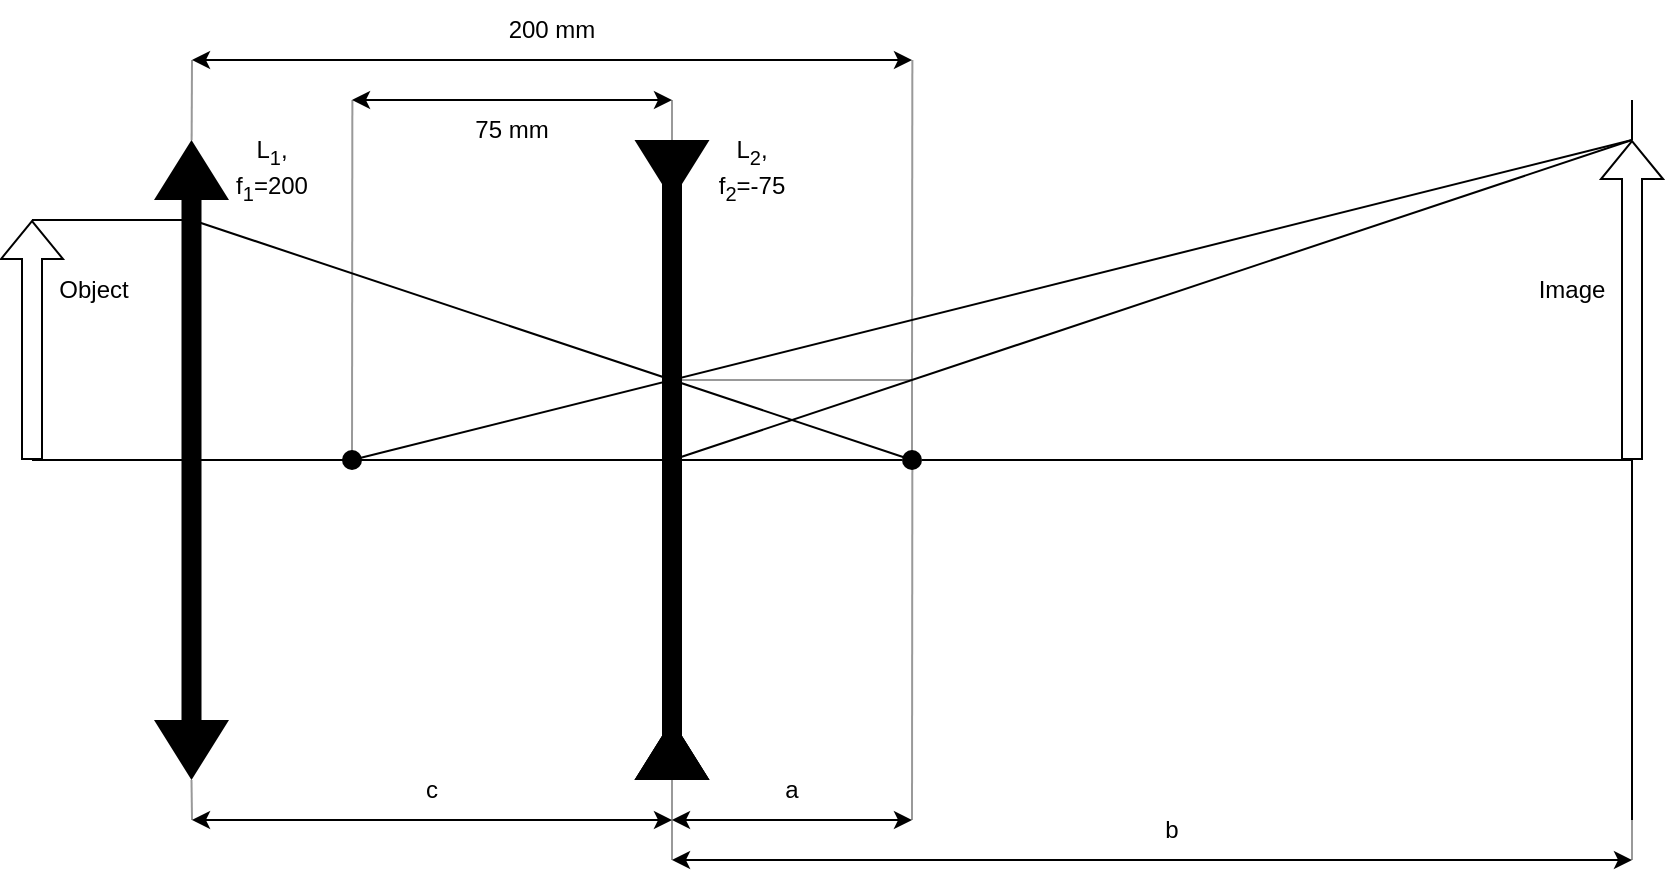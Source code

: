 <mxfile>
    <diagram id="h17Kq1fYVlkzOT2byBLN" name="Page-1">
        <mxGraphModel dx="538" dy="263" grid="1" gridSize="10" guides="1" tooltips="1" connect="1" arrows="1" fold="1" page="1" pageScale="1" pageWidth="1169" pageHeight="827" math="0" shadow="0">
            <root>
                <mxCell id="0"/>
                <mxCell id="1" parent="0"/>
                <mxCell id="kd8pXG1fjtVr0i-MkSHm-70" value="" style="endArrow=none;html=1;rounded=0;" parent="1" edge="1">
                    <mxGeometry width="50" height="50" relative="1" as="geometry">
                        <mxPoint x="40" y="400" as="sourcePoint"/>
                        <mxPoint x="475" y="400" as="targetPoint"/>
                    </mxGeometry>
                </mxCell>
                <mxCell id="kd8pXG1fjtVr0i-MkSHm-72" value="" style="shape=flexArrow;endArrow=classic;html=1;rounded=0;" parent="1" edge="1">
                    <mxGeometry width="50" height="50" relative="1" as="geometry">
                        <mxPoint x="40" y="400" as="sourcePoint"/>
                        <mxPoint x="40" y="280" as="targetPoint"/>
                    </mxGeometry>
                </mxCell>
                <mxCell id="kd8pXG1fjtVr0i-MkSHm-7" value="" style="triangle;whiteSpace=wrap;html=1;direction=north;strokeColor=none;fillColor=#000000;" parent="1" vertex="1">
                    <mxGeometry x="341.25" y="530" width="37.5" height="30" as="geometry"/>
                </mxCell>
                <mxCell id="kd8pXG1fjtVr0i-MkSHm-15" value="" style="endArrow=none;html=1;rounded=0;" parent="1" edge="1">
                    <mxGeometry width="50" height="50" relative="1" as="geometry">
                        <mxPoint x="40" y="280" as="sourcePoint"/>
                        <mxPoint x="120" y="280" as="targetPoint"/>
                    </mxGeometry>
                </mxCell>
                <mxCell id="kd8pXG1fjtVr0i-MkSHm-20" value="" style="endArrow=none;html=1;rounded=0;strokeColor=#999999;" parent="1" edge="1">
                    <mxGeometry width="50" height="50" relative="1" as="geometry">
                        <mxPoint x="360" y="360" as="sourcePoint"/>
                        <mxPoint x="480" y="360" as="targetPoint"/>
                    </mxGeometry>
                </mxCell>
                <mxCell id="kd8pXG1fjtVr0i-MkSHm-22" value="" style="endArrow=none;html=1;rounded=0;strokeColor=#999999;" parent="1" edge="1">
                    <mxGeometry width="50" height="50" relative="1" as="geometry">
                        <mxPoint x="480" y="400" as="sourcePoint"/>
                        <mxPoint x="480" y="360" as="targetPoint"/>
                    </mxGeometry>
                </mxCell>
                <mxCell id="kd8pXG1fjtVr0i-MkSHm-32" value="" style="rounded=0;whiteSpace=wrap;html=1;strokeColor=none;fillColor=#000000;" parent="1" vertex="1">
                    <mxGeometry x="355" y="260" width="10" height="280" as="geometry"/>
                </mxCell>
                <mxCell id="kd8pXG1fjtVr0i-MkSHm-37" value="&lt;div&gt;L&lt;sub&gt;1&lt;/sub&gt;,&lt;/div&gt;&lt;div align=&quot;left&quot;&gt;f&lt;sub&gt;1&lt;/sub&gt;=200&lt;br&gt;&lt;/div&gt;" style="text;html=1;strokeColor=none;fillColor=none;align=center;verticalAlign=middle;whiteSpace=wrap;rounded=0;" parent="1" vertex="1">
                    <mxGeometry x="130" y="240" width="60" height="30" as="geometry"/>
                </mxCell>
                <mxCell id="kd8pXG1fjtVr0i-MkSHm-40" value="&lt;div&gt;L&lt;sub&gt;2&lt;/sub&gt;,&lt;/div&gt;&lt;div align=&quot;left&quot;&gt;f&lt;sub&gt;2&lt;/sub&gt;=-75&lt;br&gt;&lt;/div&gt;" style="text;html=1;strokeColor=none;fillColor=none;align=center;verticalAlign=middle;whiteSpace=wrap;rounded=0;" parent="1" vertex="1">
                    <mxGeometry x="370" y="240" width="60" height="30" as="geometry"/>
                </mxCell>
                <mxCell id="kd8pXG1fjtVr0i-MkSHm-41" value="200&amp;nbsp;mm" style="text;html=1;strokeColor=none;fillColor=none;align=center;verticalAlign=middle;whiteSpace=wrap;rounded=0;" parent="1" vertex="1">
                    <mxGeometry x="270" y="170" width="60" height="30" as="geometry"/>
                </mxCell>
                <mxCell id="kd8pXG1fjtVr0i-MkSHm-43" value="75 mm" style="text;html=1;strokeColor=none;fillColor=none;align=center;verticalAlign=middle;whiteSpace=wrap;rounded=0;" parent="1" vertex="1">
                    <mxGeometry x="250" y="220" width="60" height="30" as="geometry"/>
                </mxCell>
                <mxCell id="kd8pXG1fjtVr0i-MkSHm-45" value="" style="endArrow=none;html=1;rounded=0;strokeColor=#999999;" parent="1" target="kd8pXG1fjtVr0i-MkSHm-5" edge="1">
                    <mxGeometry width="50" height="50" relative="1" as="geometry">
                        <mxPoint x="120" y="200" as="sourcePoint"/>
                        <mxPoint x="490" y="370" as="targetPoint"/>
                    </mxGeometry>
                </mxCell>
                <mxCell id="kd8pXG1fjtVr0i-MkSHm-46" value="" style="endArrow=none;html=1;rounded=0;strokeColor=#999999;" parent="1" edge="1">
                    <mxGeometry width="50" height="50" relative="1" as="geometry">
                        <mxPoint x="200.18" y="220" as="sourcePoint"/>
                        <mxPoint x="200" y="400" as="targetPoint"/>
                    </mxGeometry>
                </mxCell>
                <mxCell id="kd8pXG1fjtVr0i-MkSHm-47" value="" style="endArrow=none;html=1;rounded=0;strokeColor=#999999;" parent="1" edge="1">
                    <mxGeometry width="50" height="50" relative="1" as="geometry">
                        <mxPoint x="480.18" y="200" as="sourcePoint"/>
                        <mxPoint x="480" y="360" as="targetPoint"/>
                    </mxGeometry>
                </mxCell>
                <mxCell id="kd8pXG1fjtVr0i-MkSHm-48" value="" style="endArrow=none;html=1;rounded=0;strokeColor=#999999;" parent="1" edge="1">
                    <mxGeometry width="50" height="50" relative="1" as="geometry">
                        <mxPoint x="480.18" y="400" as="sourcePoint"/>
                        <mxPoint x="480" y="580" as="targetPoint"/>
                    </mxGeometry>
                </mxCell>
                <mxCell id="kd8pXG1fjtVr0i-MkSHm-49" value="" style="endArrow=none;html=1;rounded=0;strokeColor=#999999;" parent="1" edge="1">
                    <mxGeometry width="50" height="50" relative="1" as="geometry">
                        <mxPoint x="840" y="580" as="sourcePoint"/>
                        <mxPoint x="840" y="600" as="targetPoint"/>
                    </mxGeometry>
                </mxCell>
                <mxCell id="kd8pXG1fjtVr0i-MkSHm-50" value="" style="endArrow=none;html=1;rounded=0;strokeColor=#999999;exitX=1;exitY=0.5;exitDx=0;exitDy=0;" parent="1" source="kd8pXG1fjtVr0i-MkSHm-6" edge="1">
                    <mxGeometry width="50" height="50" relative="1" as="geometry">
                        <mxPoint x="60.18" y="600" as="sourcePoint"/>
                        <mxPoint x="120" y="580" as="targetPoint"/>
                    </mxGeometry>
                </mxCell>
                <mxCell id="kd8pXG1fjtVr0i-MkSHm-51" value="" style="endArrow=none;html=1;rounded=0;strokeColor=#999999;exitX=0;exitY=0.5;exitDx=0;exitDy=0;" parent="1" source="kd8pXG1fjtVr0i-MkSHm-7" edge="1">
                    <mxGeometry width="50" height="50" relative="1" as="geometry">
                        <mxPoint x="129.75" y="570" as="sourcePoint"/>
                        <mxPoint x="360" y="600" as="targetPoint"/>
                    </mxGeometry>
                </mxCell>
                <mxCell id="kd8pXG1fjtVr0i-MkSHm-52" value="" style="endArrow=none;html=1;rounded=0;strokeColor=#999999;entryX=0;entryY=0.5;entryDx=0;entryDy=0;" parent="1" target="kd8pXG1fjtVr0i-MkSHm-8" edge="1">
                    <mxGeometry width="50" height="50" relative="1" as="geometry">
                        <mxPoint x="360" y="220" as="sourcePoint"/>
                        <mxPoint x="370" y="610" as="targetPoint"/>
                    </mxGeometry>
                </mxCell>
                <mxCell id="kd8pXG1fjtVr0i-MkSHm-53" value="" style="endArrow=none;html=1;rounded=0;" parent="1" edge="1">
                    <mxGeometry width="50" height="50" relative="1" as="geometry">
                        <mxPoint x="41" y="280" as="sourcePoint"/>
                        <mxPoint x="121" y="280" as="targetPoint"/>
                    </mxGeometry>
                </mxCell>
                <mxCell id="kd8pXG1fjtVr0i-MkSHm-17" value="" style="endArrow=none;html=1;rounded=0;" parent="1" edge="1">
                    <mxGeometry width="50" height="50" relative="1" as="geometry">
                        <mxPoint x="120" y="280" as="sourcePoint"/>
                        <mxPoint x="480" y="400" as="targetPoint"/>
                    </mxGeometry>
                </mxCell>
                <mxCell id="kd8pXG1fjtVr0i-MkSHm-24" value="" style="endArrow=none;html=1;rounded=0;" parent="1" edge="1">
                    <mxGeometry width="50" height="50" relative="1" as="geometry">
                        <mxPoint x="200" y="400" as="sourcePoint"/>
                        <mxPoint x="840" y="240" as="targetPoint"/>
                    </mxGeometry>
                </mxCell>
                <mxCell id="kd8pXG1fjtVr0i-MkSHm-27" value="" style="endArrow=none;html=1;rounded=0;" parent="1" edge="1">
                    <mxGeometry width="50" height="50" relative="1" as="geometry">
                        <mxPoint x="360" y="400" as="sourcePoint"/>
                        <mxPoint x="840" y="240" as="targetPoint"/>
                    </mxGeometry>
                </mxCell>
                <mxCell id="kd8pXG1fjtVr0i-MkSHm-54" value="" style="endArrow=none;html=1;rounded=0;" parent="1" edge="1">
                    <mxGeometry width="50" height="50" relative="1" as="geometry">
                        <mxPoint x="41" y="280" as="sourcePoint"/>
                        <mxPoint x="121" y="280" as="targetPoint"/>
                    </mxGeometry>
                </mxCell>
                <mxCell id="kd8pXG1fjtVr0i-MkSHm-5" value="" style="triangle;whiteSpace=wrap;html=1;direction=north;fillColor=#000000;strokeColor=none;" parent="1" vertex="1">
                    <mxGeometry x="101" y="240" width="37.5" height="30" as="geometry"/>
                </mxCell>
                <mxCell id="kd8pXG1fjtVr0i-MkSHm-6" value="" style="triangle;whiteSpace=wrap;html=1;direction=south;fillColor=#000000;strokeColor=none;" parent="1" vertex="1">
                    <mxGeometry x="101" y="530" width="37.5" height="30" as="geometry"/>
                </mxCell>
                <mxCell id="kd8pXG1fjtVr0i-MkSHm-57" value="" style="triangle;whiteSpace=wrap;html=1;direction=north;strokeColor=none;fillColor=#000000;" parent="1" vertex="1">
                    <mxGeometry x="341.25" y="530" width="37.5" height="30" as="geometry"/>
                </mxCell>
                <mxCell id="kd8pXG1fjtVr0i-MkSHm-8" value="" style="triangle;whiteSpace=wrap;html=1;direction=south;strokeColor=none;fillColor=#000000;" parent="1" vertex="1">
                    <mxGeometry x="341.25" y="240" width="37.5" height="30" as="geometry"/>
                </mxCell>
                <mxCell id="kd8pXG1fjtVr0i-MkSHm-58" value="" style="triangle;whiteSpace=wrap;html=1;direction=north;strokeColor=none;fillColor=#000000;" parent="1" vertex="1">
                    <mxGeometry x="341.25" y="530" width="37.5" height="30" as="geometry"/>
                </mxCell>
                <mxCell id="kd8pXG1fjtVr0i-MkSHm-59" value="" style="rounded=0;whiteSpace=wrap;html=1;strokeColor=none;fillColor=#000000;" parent="1" vertex="1">
                    <mxGeometry x="355" y="260" width="10" height="280" as="geometry"/>
                </mxCell>
                <mxCell id="kd8pXG1fjtVr0i-MkSHm-19" value="" style="endArrow=classic;startArrow=classic;html=1;rounded=0;" parent="1" edge="1">
                    <mxGeometry width="50" height="50" relative="1" as="geometry">
                        <mxPoint x="120" y="200" as="sourcePoint"/>
                        <mxPoint x="480" y="200" as="targetPoint"/>
                    </mxGeometry>
                </mxCell>
                <mxCell id="kd8pXG1fjtVr0i-MkSHm-33" value="" style="endArrow=classic;startArrow=classic;html=1;rounded=0;" parent="1" edge="1">
                    <mxGeometry width="50" height="50" relative="1" as="geometry">
                        <mxPoint x="200" y="220" as="sourcePoint"/>
                        <mxPoint x="360" y="220" as="targetPoint"/>
                    </mxGeometry>
                </mxCell>
                <mxCell id="kd8pXG1fjtVr0i-MkSHm-34" value="" style="endArrow=classic;startArrow=classic;html=1;rounded=0;" parent="1" edge="1">
                    <mxGeometry width="50" height="50" relative="1" as="geometry">
                        <mxPoint x="120" y="580" as="sourcePoint"/>
                        <mxPoint x="360" y="580" as="targetPoint"/>
                    </mxGeometry>
                </mxCell>
                <mxCell id="kd8pXG1fjtVr0i-MkSHm-35" value="" style="endArrow=classic;startArrow=classic;html=1;rounded=0;" parent="1" edge="1">
                    <mxGeometry width="50" height="50" relative="1" as="geometry">
                        <mxPoint x="360" y="580" as="sourcePoint"/>
                        <mxPoint x="480" y="580" as="targetPoint"/>
                    </mxGeometry>
                </mxCell>
                <mxCell id="kd8pXG1fjtVr0i-MkSHm-36" value="" style="endArrow=classic;startArrow=classic;html=1;rounded=0;" parent="1" edge="1">
                    <mxGeometry width="50" height="50" relative="1" as="geometry">
                        <mxPoint x="360" y="600" as="sourcePoint"/>
                        <mxPoint x="840" y="600" as="targetPoint"/>
                    </mxGeometry>
                </mxCell>
                <mxCell id="kd8pXG1fjtVr0i-MkSHm-63" value="a" style="text;html=1;strokeColor=none;fillColor=none;align=center;verticalAlign=middle;whiteSpace=wrap;rounded=0;" parent="1" vertex="1">
                    <mxGeometry x="390" y="550" width="60" height="30" as="geometry"/>
                </mxCell>
                <mxCell id="kd8pXG1fjtVr0i-MkSHm-64" value="b" style="text;html=1;strokeColor=none;fillColor=none;align=center;verticalAlign=middle;whiteSpace=wrap;rounded=0;" parent="1" vertex="1">
                    <mxGeometry x="580" y="570" width="60" height="30" as="geometry"/>
                </mxCell>
                <mxCell id="kd8pXG1fjtVr0i-MkSHm-65" value="c" style="text;html=1;strokeColor=none;fillColor=none;align=center;verticalAlign=middle;whiteSpace=wrap;rounded=0;" parent="1" vertex="1">
                    <mxGeometry x="210" y="550" width="60" height="30" as="geometry"/>
                </mxCell>
                <mxCell id="kd8pXG1fjtVr0i-MkSHm-1" value="" style="endArrow=none;html=1;rounded=0;startArrow=none;" parent="1" edge="1">
                    <mxGeometry width="50" height="50" relative="1" as="geometry">
                        <mxPoint x="485" y="400" as="sourcePoint"/>
                        <mxPoint x="840" y="400" as="targetPoint"/>
                    </mxGeometry>
                </mxCell>
                <mxCell id="kd8pXG1fjtVr0i-MkSHm-31" value="" style="endArrow=none;html=1;rounded=0;" parent="1" edge="1">
                    <mxGeometry width="50" height="50" relative="1" as="geometry">
                        <mxPoint x="840" y="580" as="sourcePoint"/>
                        <mxPoint x="840" y="400" as="targetPoint"/>
                    </mxGeometry>
                </mxCell>
                <mxCell id="kd8pXG1fjtVr0i-MkSHm-67" value="&lt;div&gt;Image&lt;/div&gt;" style="text;html=1;strokeColor=none;fillColor=none;align=center;verticalAlign=middle;whiteSpace=wrap;rounded=0;" parent="1" vertex="1">
                    <mxGeometry x="780" y="300" width="60" height="30" as="geometry"/>
                </mxCell>
                <mxCell id="kd8pXG1fjtVr0i-MkSHm-73" value="" style="shape=flexArrow;endArrow=classic;html=1;rounded=0;fillColor=none;" parent="1" edge="1">
                    <mxGeometry width="50" height="50" relative="1" as="geometry">
                        <mxPoint x="840" y="400" as="sourcePoint"/>
                        <mxPoint x="840" y="240" as="targetPoint"/>
                    </mxGeometry>
                </mxCell>
                <mxCell id="kd8pXG1fjtVr0i-MkSHm-74" value="" style="endArrow=none;html=1;rounded=0;" parent="1" edge="1">
                    <mxGeometry width="50" height="50" relative="1" as="geometry">
                        <mxPoint x="840" y="240" as="sourcePoint"/>
                        <mxPoint x="840" y="220" as="targetPoint"/>
                    </mxGeometry>
                </mxCell>
                <mxCell id="kd8pXG1fjtVr0i-MkSHm-68" value="" style="ellipse;whiteSpace=wrap;html=1;aspect=fixed;fillColor=#000000;strokeColor=none;" parent="1" vertex="1">
                    <mxGeometry x="195" y="395" width="10" height="10" as="geometry"/>
                </mxCell>
                <mxCell id="kd8pXG1fjtVr0i-MkSHm-71" value="" style="ellipse;whiteSpace=wrap;html=1;aspect=fixed;fillColor=#000000;strokeColor=none;" parent="1" vertex="1">
                    <mxGeometry x="475" y="395" width="10" height="10" as="geometry"/>
                </mxCell>
                <mxCell id="kd8pXG1fjtVr0i-MkSHm-4" value="" style="rounded=0;whiteSpace=wrap;html=1;fillColor=#000000;strokeColor=none;" parent="1" vertex="1">
                    <mxGeometry x="114.75" y="270" width="10" height="260" as="geometry"/>
                </mxCell>
                <mxCell id="2" value="&lt;div&gt;Object&lt;/div&gt;" style="text;html=1;strokeColor=none;fillColor=none;align=center;verticalAlign=middle;whiteSpace=wrap;rounded=0;" vertex="1" parent="1">
                    <mxGeometry x="41" y="300" width="60" height="30" as="geometry"/>
                </mxCell>
            </root>
        </mxGraphModel>
    </diagram>
</mxfile>